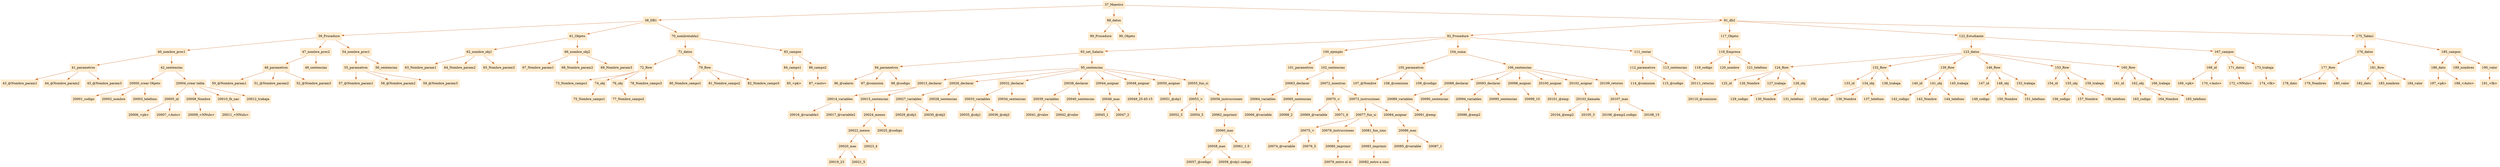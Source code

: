 digraph G {node[shape=box, style=filled, color=blanchedalmond]; edge[color=chocolate3];rankdir=UD 

"37_Maestro"->"38_DB1""38_DB1"->"39_Procedure""39_Procedure"->"40_nombre_proc1""40_nombre_proc1"->"41_parametros""41_parametros"->"43_@Nombre_param1""41_parametros"->"44_@Nombre_param2""41_parametros"->"45_@Nombre_param3""40_nombre_proc1"->"42_sentencias""42_sentencias"->"20000_crear Objeto""20000_crear Objeto"->"20001_codigo""20000_crear Objeto"->"20002_nombre""20000_crear Objeto"->"20003_telefono""42_sentencias"->"20004_crear tabla""20004_crear tabla"->"20005_id""20005_id"->"20006_<pk>""20005_id"->"20007_<Auto>""20004_crear tabla"->"20008_Nombre""20008_Nombre"->"20009_<NNulo>""20004_crear tabla"->"20010_fh_nac""20010_fh_nac"->"20011_<NNulo>""20004_crear tabla"->"20012_trabaja""39_Procedure"->"47_nombre_proc2""47_nombre_proc2"->"48_parametros""48_parametros"->"50_@Nombre_param1""48_parametros"->"51_@Nombre_param2""48_parametros"->"52_@Nombre_param3""47_nombre_proc2"->"49_sentencias""39_Procedure"->"54_nombre_proc1""54_nombre_proc1"->"55_paramatros""55_paramatros"->"57_@Nombre_param1""55_paramatros"->"58_@Nombre_param2""55_paramatros"->"59_@Nombre_param3""54_nombre_proc1"->"56_sentencias""38_DB1"->"61_Objeto""61_Objeto"->"62_nombre_obj1""62_nombre_obj1"->"63_Nombre_param1""62_nombre_obj1"->"64_Nombre_param2""62_nombre_obj1"->"65_Nombre_param3""61_Objeto"->"66_nombre_obj2""66_nombre_obj2"->"67_Nombre_param1""66_nombre_obj2"->"68_Nombre_param2""66_nombre_obj2"->"69_Nombre_param3""38_DB1"->"70_nombretabla1""70_nombretabla1"->"71_datos""71_datos"->"72_Row""72_Row"->"73_Nombre_campo1""72_Row"->"74_obj""74_obj"->"75_Nombre_campo1""72_Row"->"76_obj""76_obj"->"77_Nombre_campo2""72_Row"->"78_Nombre_campo3""71_datos"->"79_Row""79_Row"->"80_Nombre_campo1""79_Row"->"81_Nombre_campo2""79_Row"->"82_Nombre_campo3""70_nombretabla1"->"83_campos""83_campos"->"84_campo1""84_campo1"->"85_<pk>""83_campos"->"86_campo2""86_campo2"->"87_<auto>""37_Maestro"->"88_datos""88_datos"->"89_Procedure""88_datos"->"90_Objeto""37_Maestro"->"91_db2""91_db2"->"92_Procedure""92_Procedure"->"93_set_Salario""93_set_Salario"->"94_parametros""94_parametros"->"96_@salario""94_parametros"->"97_@comision""94_parametros"->"98_@codigo""93_set_Salario"->"95_sentencias""95_sentencias"->"20013_declarar""20013_declarar"->"20014_variables""20014_variables"->"20016_@variable1""20014_variables"->"20017_@variable2""20013_declarar"->"20015_sentencias""20015_sentencias"->"20024_menos""20024_menos"->"20022_menos""20022_menos"->"20020_mas""20020_mas"->"20019_23""20020_mas"->"20021_5""20022_menos"->"20023_4""20024_menos"->"20025_@codigo""95_sentencias"->"20026_declarar""20026_declarar"->"20027_variables""20027_variables"->"20029_@obj1""20027_variables"->"20030_@obj2""20026_declarar"->"20028_sentencias""95_sentencias"->"20032_declarar""20032_declarar"->"20033_variables""20033_variables"->"20035_@obj1""20033_variables"->"20036_@obj2""20032_declarar"->"20034_sentencias""95_sentencias"->"20038_declarar""20038_declarar"->"20039_variables""20039_variables"->"20041_@valor""20039_variables"->"20042_@valor""20038_declarar"->"20040_sentencias""95_sentencias"->"20044_asignar""20044_asignar"->"20046_mas""20046_mas"->"20045_1""20046_mas"->"20047_2""95_sentencias"->"20048_asignar""20048_asignar"->"20049_25-45-15""95_sentencias"->"20050_asignar""20050_asignar"->"20051_@obj1""95_sentencias"->"20055_fun_si""20055_fun_si"->"20053_>""20053_>"->"20052_3""20053_>"->"20054_5""20055_fun_si"->"20056_instrucciones""20056_instrucciones"->"20062_imprimir""20062_imprimir"->"20060_mas""20060_mas"->"20058_mas""20058_mas"->"20057_@codigo""20058_mas"->"20059_@obj1.codigo""20060_mas"->"20061_1.5""92_Procedure"->"100_ejemplo""100_ejemplo"->"101_parametros""100_ejemplo"->"102_sentencias""102_sentencias"->"20063_declarar""20063_declarar"->"20064_variables""20064_variables"->"20066_@variable""20063_declarar"->"20065_sentencias""20065_sentencias"->"20068_2""102_sentencias"->"20072_mientras""20072_mientras"->"20070_<""20070_<"->"20069_@variable""20070_<"->"20071_6""20072_mientras"->"20073_instruciones""20073_instruciones"->"20077_fun_si""20077_fun_si"->"20075_>""20075_>"->"20074_@variable""20075_>"->"20076_5""20077_fun_si"->"20078_instrucciones""20078_instrucciones"->"20080_imprimir""20080_imprimir"->"20079_entro al si""20077_fun_si"->"20081_fun_sino""20081_fun_sino"->"20083_imprimir""20083_imprimir"->"20082_entro a sino""20073_instruciones"->"20084_asignar""20084_asignar"->"20086_mas""20086_mas"->"20085_@variable""20086_mas"->"20087_1""92_Procedure"->"104_suma""104_suma"->"105_paramatros""105_paramatros"->"107_@Nombre""105_paramatros"->"108_@comision""105_paramatros"->"109_@codigo""104_suma"->"106_sentencias""106_sentencias"->"20088_declarar""20088_declarar"->"20089_variables""20089_variables"->"20091_@emp""20088_declarar"->"20090_sentencias""106_sentencias"->"20093_declarar""20093_declarar"->"20094_variables""20094_variables"->"20096_@emp2""20093_declarar"->"20095_sentencias""106_sentencias"->"20098_asignar""20098_asignar"->"20099_10""106_sentencias"->"20100_asignar""20100_asignar"->"20101_@emp""106_sentencias"->"20102_asignar""20102_asignar"->"20103_llamada""20103_llamada"->"20104_@emp2""20103_llamada"->"20105_3""106_sentencias"->"20109_retorno""20109_retorno"->"20107_mas""20107_mas"->"20106_@emp2.codigo""20107_mas"->"20108_15""92_Procedure"->"111_restar""111_restar"->"112_paramatros""112_paramatros"->"114_@comision""112_paramatros"->"115_@codigo""111_restar"->"113_sentencias""113_sentencias"->"20111_retorno""20111_retorno"->"20110_@comision""91_db2"->"117_Objeto""117_Objeto"->"118_Empresa""118_Empresa"->"119_codigo""118_Empresa"->"120_nombre""118_Empresa"->"121_telefono""91_db2"->"122_Estudiante""122_Estudiante"->"123_datos""123_datos"->"124_Row""124_Row"->"125_id""124_Row"->"126_Nombre""124_Row"->"127_trabaja""124_Row"->"128_obj""128_obj"->"129_codigo""128_obj"->"130_Nombre""128_obj"->"131_telefono""123_datos"->"132_Row""132_Row"->"133_id""132_Row"->"134_obj""134_obj"->"135_codigo""134_obj"->"136_Nombre""134_obj"->"137_telefono""132_Row"->"138_trabaja""123_datos"->"139_Row""139_Row"->"140_id""139_Row"->"141_obj""141_obj"->"142_codigo""141_obj"->"143_Nombre""141_obj"->"144_telefono""139_Row"->"145_trabaja""123_datos"->"146_Row""146_Row"->"147_id""146_Row"->"148_obj""148_obj"->"149_codigo""148_obj"->"150_Nombre""148_obj"->"151_telefono""146_Row"->"152_trabaja""123_datos"->"153_Row""153_Row"->"154_id""153_Row"->"155_obj""155_obj"->"156_codigo""155_obj"->"157_Nombre""155_obj"->"158_telefono""153_Row"->"159_trabaja""123_datos"->"160_Row""160_Row"->"161_id""160_Row"->"162_obj""162_obj"->"163_codigo""162_obj"->"164_Nombre""162_obj"->"165_telefono""160_Row"->"166_trabaja""122_Estudiante"->"167_campos""167_campos"->"168_id""168_id"->"169_<pk>""168_id"->"170_<Auto>""167_campos"->"171_datos""171_datos"->"172_<NNulo>""167_campos"->"173_trabaja""173_trabaja"->"174_<fk>""91_db2"->"175_Tabla1""175_Tabla1"->"176_datos""176_datos"->"177_Row""177_Row"->"178_dato""177_Row"->"179_Nombres""177_Row"->"180_valor""176_datos"->"181_Row""181_Row"->"182_dato""181_Row"->"183_nombres""181_Row"->"184_valor""175_Tabla1"->"185_campos""185_campos"->"186_dato""186_dato"->"187_<pk>""186_dato"->"188_<Auto>""185_campos"->"189_nombres""185_campos"->"190_valor""190_valor"->"191_<fk>"

}
